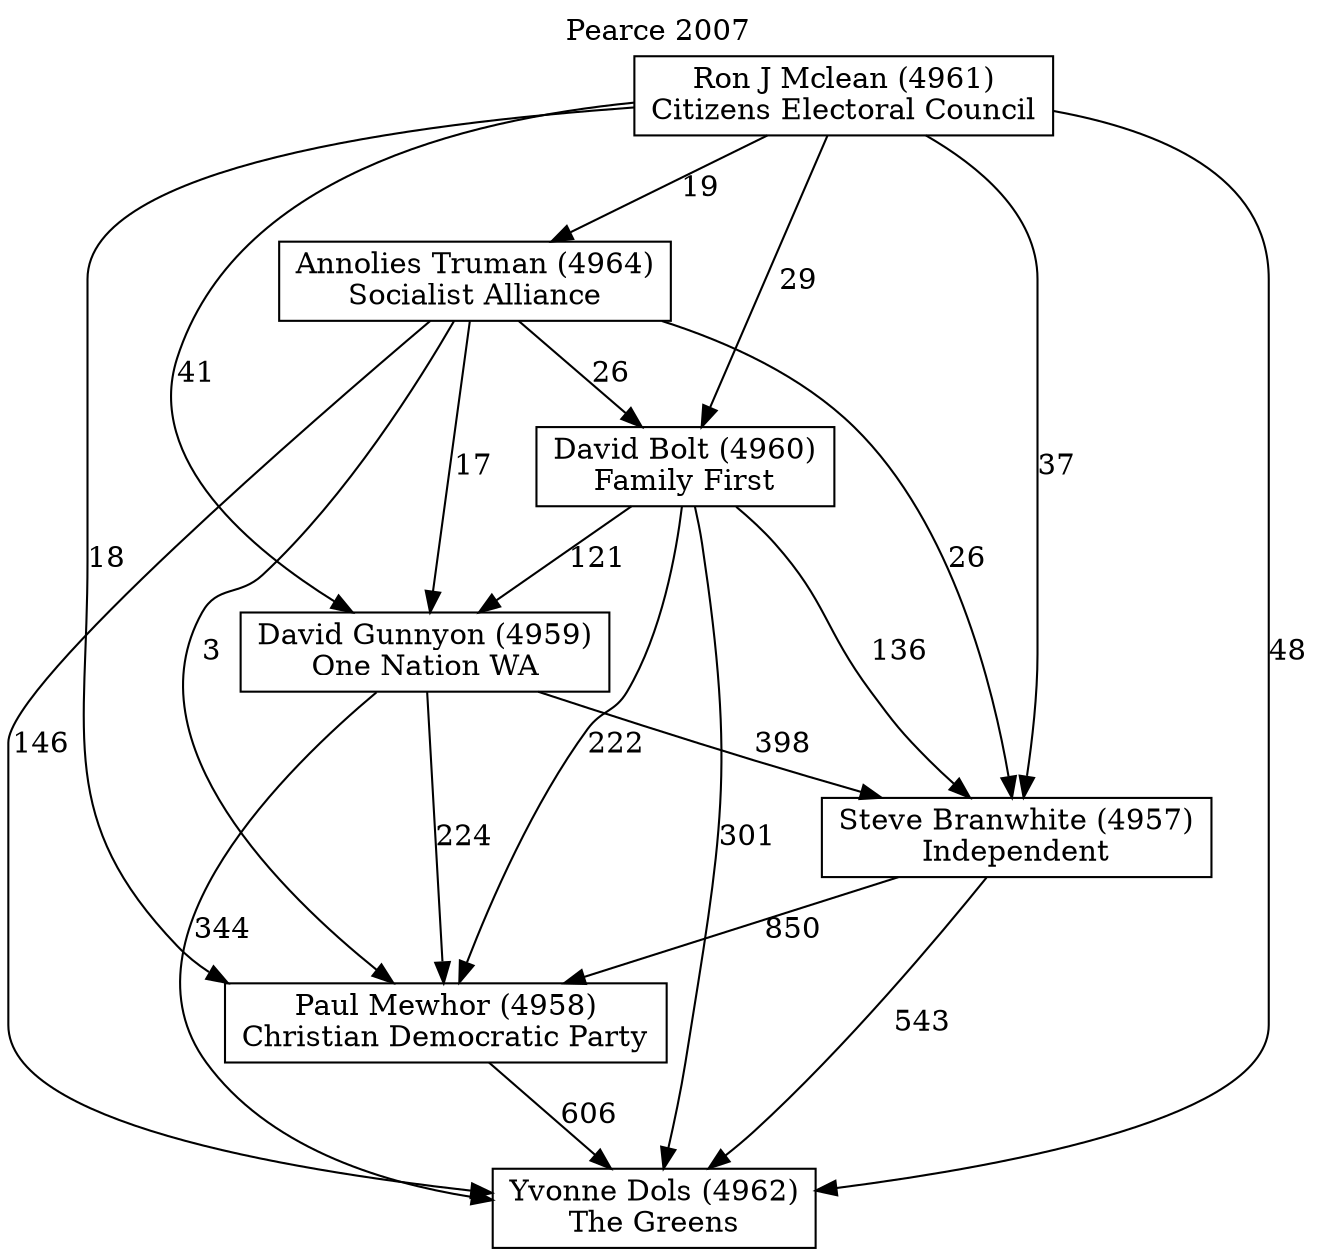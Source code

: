 // House preference flow
digraph "Yvonne Dols (4962)_Pearce_2007" {
	graph [label="Pearce 2007" labelloc=t mclimit=10]
	node [shape=box]
	"Annolies Truman (4964)" [label="Annolies Truman (4964)
Socialist Alliance"]
	"David Bolt (4960)" [label="David Bolt (4960)
Family First"]
	"David Gunnyon (4959)" [label="David Gunnyon (4959)
One Nation WA"]
	"Paul Mewhor (4958)" [label="Paul Mewhor (4958)
Christian Democratic Party"]
	"Ron J Mclean (4961)" [label="Ron J Mclean (4961)
Citizens Electoral Council"]
	"Steve Branwhite (4957)" [label="Steve Branwhite (4957)
Independent"]
	"Yvonne Dols (4962)" [label="Yvonne Dols (4962)
The Greens"]
	"Annolies Truman (4964)" -> "David Bolt (4960)" [label=26]
	"Annolies Truman (4964)" -> "David Gunnyon (4959)" [label=17]
	"Annolies Truman (4964)" -> "Paul Mewhor (4958)" [label=3]
	"Annolies Truman (4964)" -> "Steve Branwhite (4957)" [label=26]
	"Annolies Truman (4964)" -> "Yvonne Dols (4962)" [label=146]
	"David Bolt (4960)" -> "David Gunnyon (4959)" [label=121]
	"David Bolt (4960)" -> "Paul Mewhor (4958)" [label=222]
	"David Bolt (4960)" -> "Steve Branwhite (4957)" [label=136]
	"David Bolt (4960)" -> "Yvonne Dols (4962)" [label=301]
	"David Gunnyon (4959)" -> "Paul Mewhor (4958)" [label=224]
	"David Gunnyon (4959)" -> "Steve Branwhite (4957)" [label=398]
	"David Gunnyon (4959)" -> "Yvonne Dols (4962)" [label=344]
	"Paul Mewhor (4958)" -> "Yvonne Dols (4962)" [label=606]
	"Ron J Mclean (4961)" -> "Annolies Truman (4964)" [label=19]
	"Ron J Mclean (4961)" -> "David Bolt (4960)" [label=29]
	"Ron J Mclean (4961)" -> "David Gunnyon (4959)" [label=41]
	"Ron J Mclean (4961)" -> "Paul Mewhor (4958)" [label=18]
	"Ron J Mclean (4961)" -> "Steve Branwhite (4957)" [label=37]
	"Ron J Mclean (4961)" -> "Yvonne Dols (4962)" [label=48]
	"Steve Branwhite (4957)" -> "Paul Mewhor (4958)" [label=850]
	"Steve Branwhite (4957)" -> "Yvonne Dols (4962)" [label=543]
}
